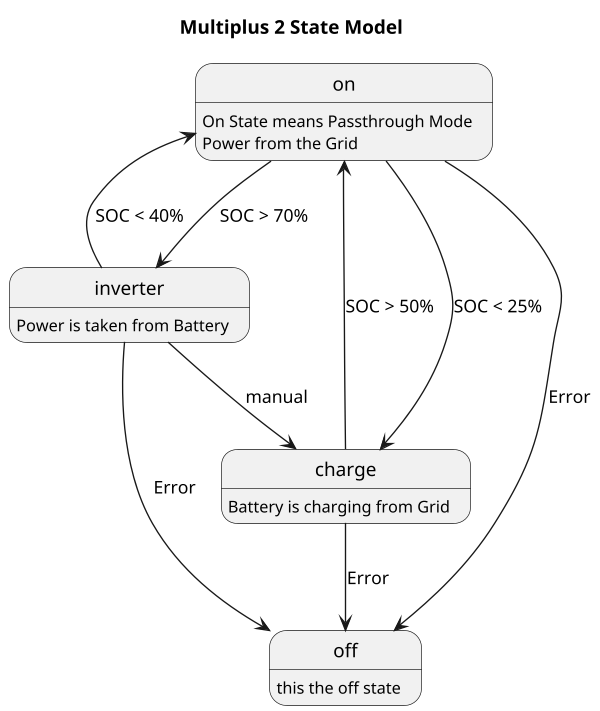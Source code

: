@startuml
scale 600 width
title "Multiplus 2 State Model"
state on {
}
state inverter {
}
state charge {
}
state off {
}
off : this the off state
on : On State means Passthrough Mode\nPower from the Grid
inverter: Power is taken from Battery
charge : Battery is charging from Grid
on --> inverter : SOC > 70%
on --> charge : SOC < 25%
charge --> on : SOC > 50%
inverter --> on : SOC < 40%
inverter --> charge : manual
inverter --> off : Error

on --> off : Error
charge --> off : Error
@enduml
